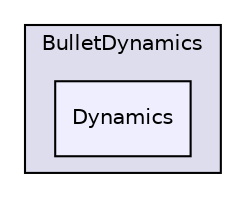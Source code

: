 digraph "bullet/bullet-2.82-r2704/src/BulletDynamics/Dynamics" {
  compound=true
  node [ fontsize="10", fontname="Helvetica"];
  edge [ labelfontsize="10", labelfontname="Helvetica"];
  subgraph clusterdir_af43208036bf704b5e7ab06051c07d0a {
    graph [ bgcolor="#ddddee", pencolor="black", label="BulletDynamics" fontname="Helvetica", fontsize="10", URL="dir_af43208036bf704b5e7ab06051c07d0a.html"]
  dir_5a0da5b05ae396657b604a0e788a0cfe [shape=box, label="Dynamics", style="filled", fillcolor="#eeeeff", pencolor="black", URL="dir_5a0da5b05ae396657b604a0e788a0cfe.html"];
  }
}

